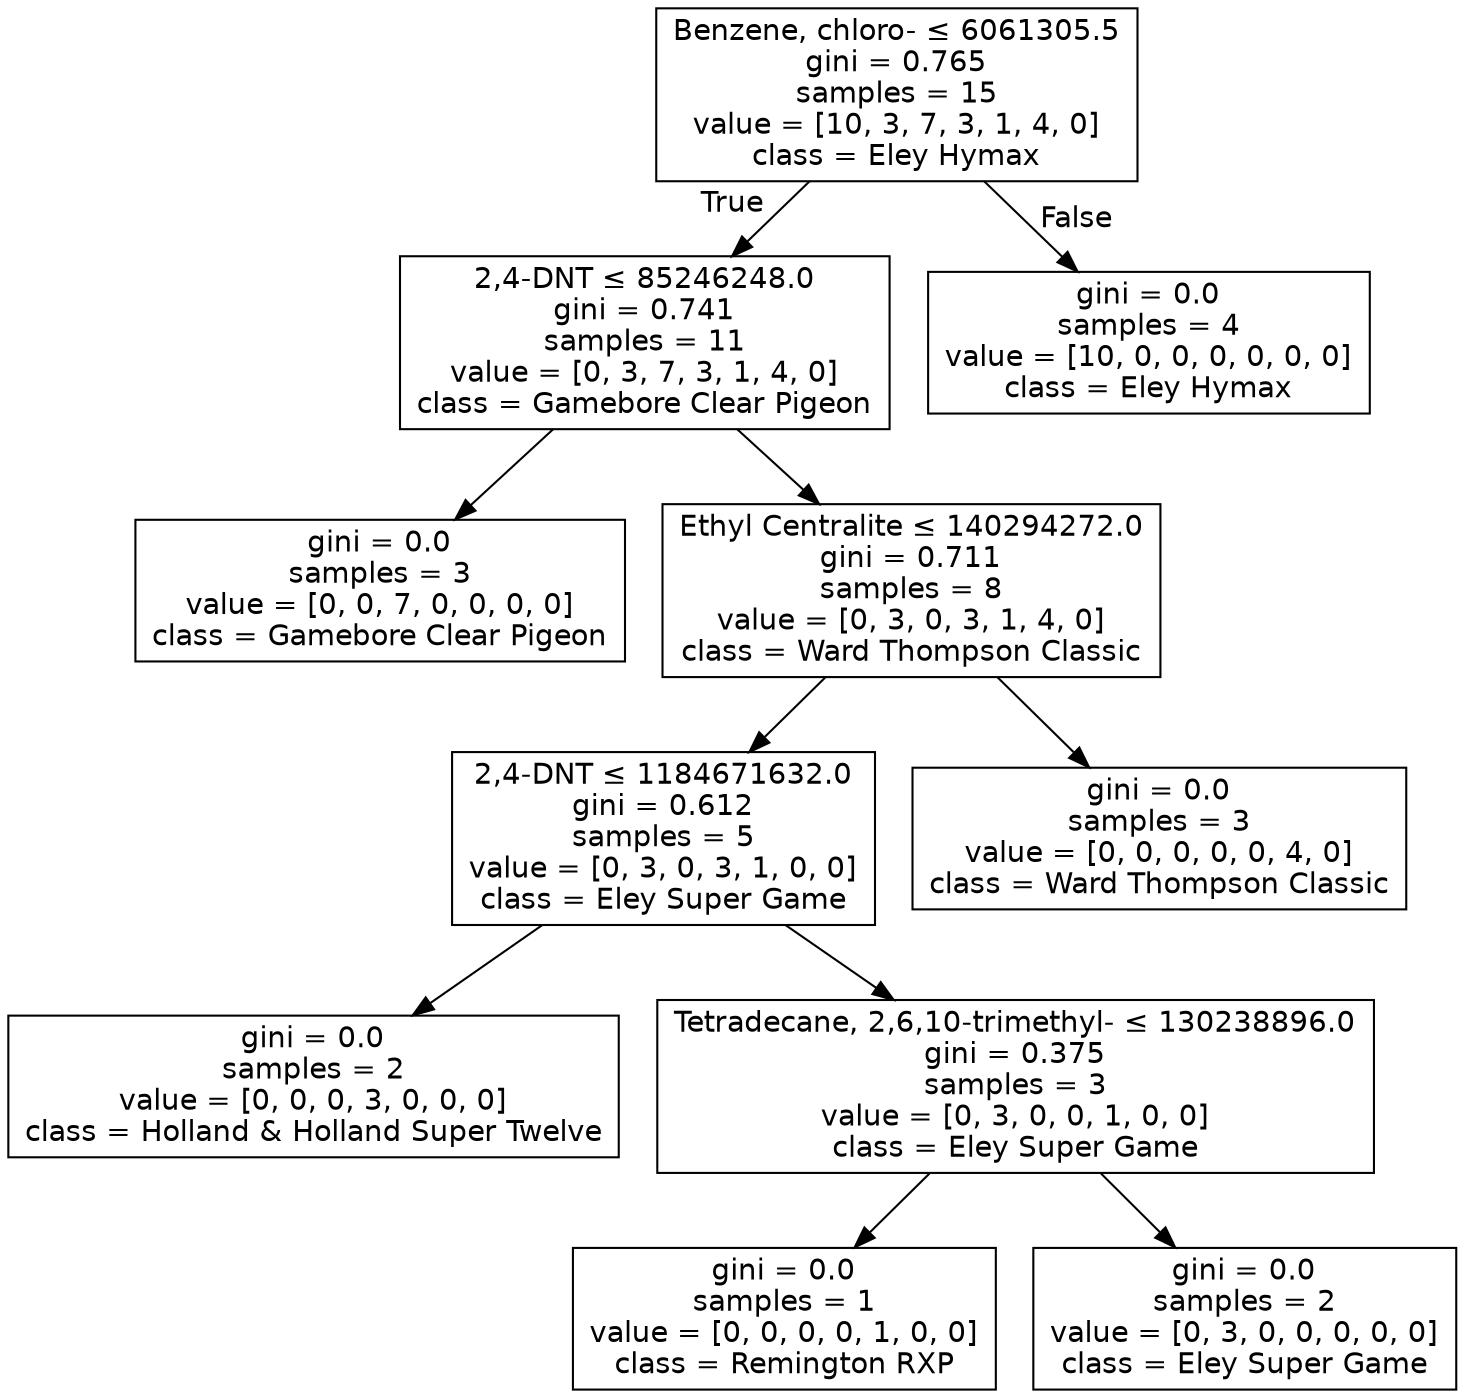 digraph Tree {
node [shape=box, fontname="helvetica"] ;
edge [fontname="helvetica"] ;
0 [label=<Benzene, chloro- &le; 6061305.5<br/>gini = 0.765<br/>samples = 15<br/>value = [10, 3, 7, 3, 1, 4, 0]<br/>class = Eley Hymax>] ;
1 [label=<2,4-DNT &le; 85246248.0<br/>gini = 0.741<br/>samples = 11<br/>value = [0, 3, 7, 3, 1, 4, 0]<br/>class = Gamebore Clear Pigeon>] ;
0 -> 1 [labeldistance=2.5, labelangle=45, headlabel="True"] ;
2 [label=<gini = 0.0<br/>samples = 3<br/>value = [0, 0, 7, 0, 0, 0, 0]<br/>class = Gamebore Clear Pigeon>] ;
1 -> 2 ;
3 [label=<Ethyl Centralite &le; 140294272.0<br/>gini = 0.711<br/>samples = 8<br/>value = [0, 3, 0, 3, 1, 4, 0]<br/>class = Ward Thompson Classic>] ;
1 -> 3 ;
4 [label=<2,4-DNT &le; 1184671632.0<br/>gini = 0.612<br/>samples = 5<br/>value = [0, 3, 0, 3, 1, 0, 0]<br/>class = Eley Super Game>] ;
3 -> 4 ;
5 [label=<gini = 0.0<br/>samples = 2<br/>value = [0, 0, 0, 3, 0, 0, 0]<br/>class = Holland &amp; Holland Super Twelve>] ;
4 -> 5 ;
6 [label=<Tetradecane, 2,6,10-trimethyl- &le; 130238896.0<br/>gini = 0.375<br/>samples = 3<br/>value = [0, 3, 0, 0, 1, 0, 0]<br/>class = Eley Super Game>] ;
4 -> 6 ;
7 [label=<gini = 0.0<br/>samples = 1<br/>value = [0, 0, 0, 0, 1, 0, 0]<br/>class = Remington RXP>] ;
6 -> 7 ;
8 [label=<gini = 0.0<br/>samples = 2<br/>value = [0, 3, 0, 0, 0, 0, 0]<br/>class = Eley Super Game>] ;
6 -> 8 ;
9 [label=<gini = 0.0<br/>samples = 3<br/>value = [0, 0, 0, 0, 0, 4, 0]<br/>class = Ward Thompson Classic>] ;
3 -> 9 ;
10 [label=<gini = 0.0<br/>samples = 4<br/>value = [10, 0, 0, 0, 0, 0, 0]<br/>class = Eley Hymax>] ;
0 -> 10 [labeldistance=2.5, labelangle=-45, headlabel="False"] ;
}
